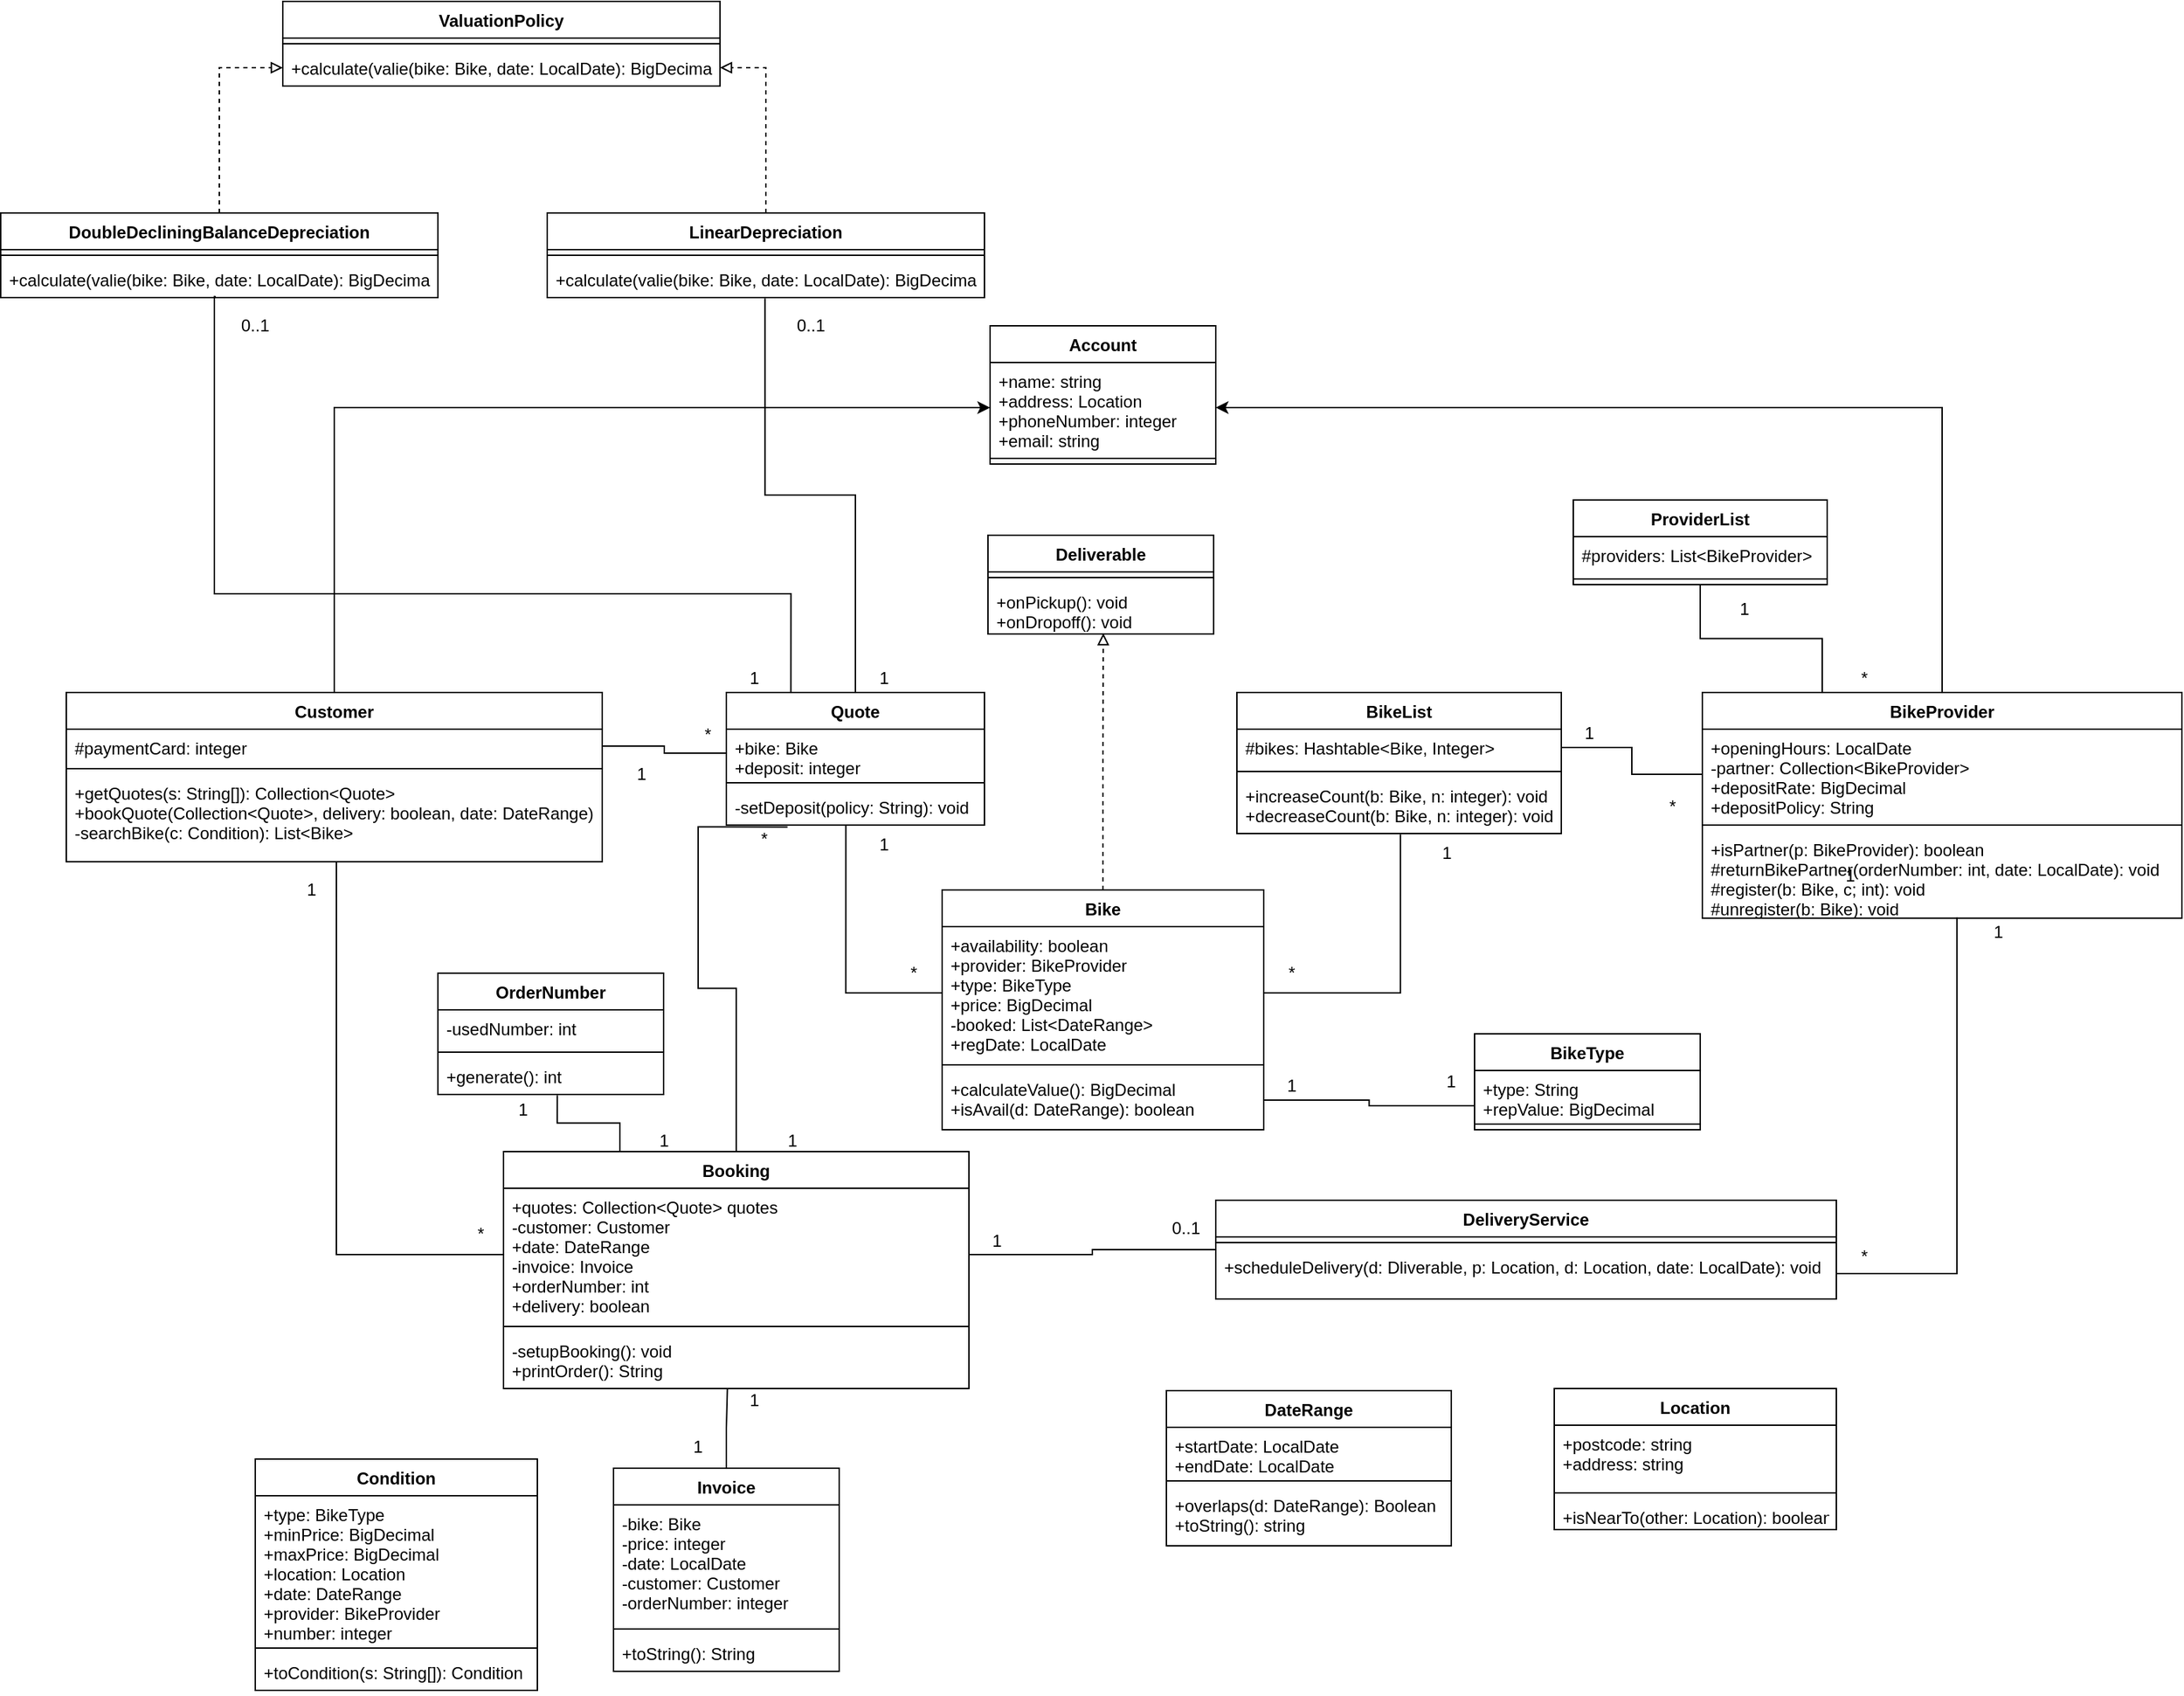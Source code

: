 <mxfile version="12.3.2" type="device" pages="1"><diagram id="j2-33RfOKzU6DrNo2e42" name="Page-1"><mxGraphModel dx="1874" dy="1623" grid="1" gridSize="10" guides="1" tooltips="1" connect="1" arrows="1" fold="1" page="1" pageScale="1" pageWidth="850" pageHeight="1100" math="0" shadow="0"><root><mxCell id="0"/><mxCell id="1" parent="0"/><mxCell id="WeQZLXTNBP1RMvrE45zD-1" value="Account" style="swimlane;fontStyle=1;align=center;verticalAlign=top;childLayout=stackLayout;horizontal=1;startSize=26;horizontalStack=0;resizeParent=1;resizeParentMax=0;resizeLast=0;collapsible=1;marginBottom=0;" parent="1" vertex="1"><mxGeometry x="345" y="-220" width="160" height="98" as="geometry"/></mxCell><mxCell id="WeQZLXTNBP1RMvrE45zD-2" value="+name: string&#10;+address: Location&#10;+phoneNumber: integer&#10;+email: string" style="text;strokeColor=none;fillColor=none;align=left;verticalAlign=top;spacingLeft=4;spacingRight=4;overflow=hidden;rotatable=0;points=[[0,0.5],[1,0.5]];portConstraint=eastwest;" parent="WeQZLXTNBP1RMvrE45zD-1" vertex="1"><mxGeometry y="26" width="160" height="64" as="geometry"/></mxCell><mxCell id="WeQZLXTNBP1RMvrE45zD-3" value="" style="line;strokeWidth=1;fillColor=none;align=left;verticalAlign=middle;spacingTop=-1;spacingLeft=3;spacingRight=3;rotatable=0;labelPosition=right;points=[];portConstraint=eastwest;" parent="WeQZLXTNBP1RMvrE45zD-1" vertex="1"><mxGeometry y="90" width="160" height="8" as="geometry"/></mxCell><mxCell id="zxQU5Q6k8m6Uaq3C3eNg-36" style="edgeStyle=orthogonalEdgeStyle;rounded=0;orthogonalLoop=1;jettySize=auto;html=1;exitX=0.5;exitY=0;exitDx=0;exitDy=0;entryX=0;entryY=0.5;entryDx=0;entryDy=0;" parent="1" source="WeQZLXTNBP1RMvrE45zD-8" target="WeQZLXTNBP1RMvrE45zD-2" edge="1"><mxGeometry relative="1" as="geometry"/></mxCell><mxCell id="WeQZLXTNBP1RMvrE45zD-8" value="Customer" style="swimlane;fontStyle=1;align=center;verticalAlign=top;childLayout=stackLayout;horizontal=1;startSize=26;horizontalStack=0;resizeParent=1;resizeParentMax=0;resizeLast=0;collapsible=1;marginBottom=0;" parent="1" vertex="1"><mxGeometry x="-310" y="40" width="380" height="120" as="geometry"/></mxCell><mxCell id="WeQZLXTNBP1RMvrE45zD-9" value="#paymentCard: integer" style="text;strokeColor=none;fillColor=none;align=left;verticalAlign=top;spacingLeft=4;spacingRight=4;overflow=hidden;rotatable=0;points=[[0,0.5],[1,0.5]];portConstraint=eastwest;" parent="WeQZLXTNBP1RMvrE45zD-8" vertex="1"><mxGeometry y="26" width="380" height="24" as="geometry"/></mxCell><mxCell id="WeQZLXTNBP1RMvrE45zD-10" value="" style="line;strokeWidth=1;fillColor=none;align=left;verticalAlign=middle;spacingTop=-1;spacingLeft=3;spacingRight=3;rotatable=0;labelPosition=right;points=[];portConstraint=eastwest;" parent="WeQZLXTNBP1RMvrE45zD-8" vertex="1"><mxGeometry y="50" width="380" height="8" as="geometry"/></mxCell><mxCell id="WeQZLXTNBP1RMvrE45zD-11" value="+getQuotes(s: String[]): Collection&lt;Quote&gt;&#10;+bookQuote(Collection&lt;Quote&gt;, delivery: boolean, date: DateRange) : Booking&#10;-searchBike(c: Condition): List&lt;Bike&gt;" style="text;strokeColor=none;fillColor=none;align=left;verticalAlign=top;spacingLeft=4;spacingRight=4;overflow=hidden;rotatable=0;points=[[0,0.5],[1,0.5]];portConstraint=eastwest;" parent="WeQZLXTNBP1RMvrE45zD-8" vertex="1"><mxGeometry y="58" width="380" height="62" as="geometry"/></mxCell><mxCell id="zxQU5Q6k8m6Uaq3C3eNg-37" style="edgeStyle=orthogonalEdgeStyle;rounded=0;orthogonalLoop=1;jettySize=auto;html=1;exitX=0.5;exitY=0;exitDx=0;exitDy=0;entryX=1;entryY=0.5;entryDx=0;entryDy=0;" parent="1" source="WeQZLXTNBP1RMvrE45zD-12" target="WeQZLXTNBP1RMvrE45zD-2" edge="1"><mxGeometry relative="1" as="geometry"/></mxCell><mxCell id="WeQZLXTNBP1RMvrE45zD-12" value="BikeProvider" style="swimlane;fontStyle=1;align=center;verticalAlign=top;childLayout=stackLayout;horizontal=1;startSize=26;horizontalStack=0;resizeParent=1;resizeParentMax=0;resizeLast=0;collapsible=1;marginBottom=0;" parent="1" vertex="1"><mxGeometry x="850" y="40" width="340" height="160" as="geometry"/></mxCell><mxCell id="WeQZLXTNBP1RMvrE45zD-13" value="+openingHours: LocalDate&#10;-partner: Collection&lt;BikeProvider&gt;&#10;+depositRate: BigDecimal&#10;+depositPolicy: String" style="text;strokeColor=none;fillColor=none;align=left;verticalAlign=top;spacingLeft=4;spacingRight=4;overflow=hidden;rotatable=0;points=[[0,0.5],[1,0.5]];portConstraint=eastwest;" parent="WeQZLXTNBP1RMvrE45zD-12" vertex="1"><mxGeometry y="26" width="340" height="64" as="geometry"/></mxCell><mxCell id="WeQZLXTNBP1RMvrE45zD-14" value="" style="line;strokeWidth=1;fillColor=none;align=left;verticalAlign=middle;spacingTop=-1;spacingLeft=3;spacingRight=3;rotatable=0;labelPosition=right;points=[];portConstraint=eastwest;" parent="WeQZLXTNBP1RMvrE45zD-12" vertex="1"><mxGeometry y="90" width="340" height="8" as="geometry"/></mxCell><mxCell id="WeQZLXTNBP1RMvrE45zD-15" value="+isPartner(p: BikeProvider): boolean&#10;#returnBikePartner(orderNumber: int, date: LocalDate): void&#10;#register(b: Bike, c; int): void&#10;#unregister(b: Bike): void" style="text;strokeColor=none;fillColor=none;align=left;verticalAlign=top;spacingLeft=4;spacingRight=4;overflow=hidden;rotatable=0;points=[[0,0.5],[1,0.5]];portConstraint=eastwest;" parent="WeQZLXTNBP1RMvrE45zD-12" vertex="1"><mxGeometry y="98" width="340" height="62" as="geometry"/></mxCell><mxCell id="WeQZLXTNBP1RMvrE45zD-16" value="BikeList" style="swimlane;fontStyle=1;align=center;verticalAlign=top;childLayout=stackLayout;horizontal=1;startSize=26;horizontalStack=0;resizeParent=1;resizeParentMax=0;resizeLast=0;collapsible=1;marginBottom=0;" parent="1" vertex="1"><mxGeometry x="520" y="40" width="230" height="100" as="geometry"/></mxCell><mxCell id="WeQZLXTNBP1RMvrE45zD-17" value="#bikes: Hashtable&lt;Bike, Integer&gt;" style="text;strokeColor=none;fillColor=none;align=left;verticalAlign=top;spacingLeft=4;spacingRight=4;overflow=hidden;rotatable=0;points=[[0,0.5],[1,0.5]];portConstraint=eastwest;" parent="WeQZLXTNBP1RMvrE45zD-16" vertex="1"><mxGeometry y="26" width="230" height="26" as="geometry"/></mxCell><mxCell id="WeQZLXTNBP1RMvrE45zD-18" value="" style="line;strokeWidth=1;fillColor=none;align=left;verticalAlign=middle;spacingTop=-1;spacingLeft=3;spacingRight=3;rotatable=0;labelPosition=right;points=[];portConstraint=eastwest;" parent="WeQZLXTNBP1RMvrE45zD-16" vertex="1"><mxGeometry y="52" width="230" height="8" as="geometry"/></mxCell><mxCell id="WeQZLXTNBP1RMvrE45zD-19" value="+increaseCount(b: Bike, n: integer): void&#10;+decreaseCount(b: Bike, n: integer): void" style="text;strokeColor=none;fillColor=none;align=left;verticalAlign=top;spacingLeft=4;spacingRight=4;overflow=hidden;rotatable=0;points=[[0,0.5],[1,0.5]];portConstraint=eastwest;" parent="WeQZLXTNBP1RMvrE45zD-16" vertex="1"><mxGeometry y="60" width="230" height="40" as="geometry"/></mxCell><mxCell id="zxQU5Q6k8m6Uaq3C3eNg-38" style="edgeStyle=orthogonalEdgeStyle;rounded=0;orthogonalLoop=1;jettySize=auto;html=1;exitX=0.5;exitY=0;exitDx=0;exitDy=0;entryX=0.511;entryY=0.986;entryDx=0;entryDy=0;entryPerimeter=0;dashed=1;endArrow=block;endFill=0;" parent="1" source="WeQZLXTNBP1RMvrE45zD-20" target="zxQU5Q6k8m6Uaq3C3eNg-12" edge="1"><mxGeometry relative="1" as="geometry"/></mxCell><mxCell id="WeQZLXTNBP1RMvrE45zD-20" value="Bike" style="swimlane;fontStyle=1;align=center;verticalAlign=top;childLayout=stackLayout;horizontal=1;startSize=26;horizontalStack=0;resizeParent=1;resizeParentMax=0;resizeLast=0;collapsible=1;marginBottom=0;" parent="1" vertex="1"><mxGeometry x="311" y="180" width="228" height="170" as="geometry"/></mxCell><mxCell id="WeQZLXTNBP1RMvrE45zD-21" value="+availability: boolean&#10;+provider: BikeProvider&#10;+type: BikeType&#10;+price: BigDecimal&#10;-booked: List&lt;DateRange&gt;&#10;+regDate: LocalDate" style="text;strokeColor=none;fillColor=none;align=left;verticalAlign=top;spacingLeft=4;spacingRight=4;overflow=hidden;rotatable=0;points=[[0,0.5],[1,0.5]];portConstraint=eastwest;" parent="WeQZLXTNBP1RMvrE45zD-20" vertex="1"><mxGeometry y="26" width="228" height="94" as="geometry"/></mxCell><mxCell id="WeQZLXTNBP1RMvrE45zD-22" value="" style="line;strokeWidth=1;fillColor=none;align=left;verticalAlign=middle;spacingTop=-1;spacingLeft=3;spacingRight=3;rotatable=0;labelPosition=right;points=[];portConstraint=eastwest;" parent="WeQZLXTNBP1RMvrE45zD-20" vertex="1"><mxGeometry y="120" width="228" height="8" as="geometry"/></mxCell><mxCell id="WeQZLXTNBP1RMvrE45zD-23" value="+calculateValue(): BigDecimal&#10;+isAvail(d: DateRange): boolean" style="text;strokeColor=none;fillColor=none;align=left;verticalAlign=top;spacingLeft=4;spacingRight=4;overflow=hidden;rotatable=0;points=[[0,0.5],[1,0.5]];portConstraint=eastwest;" parent="WeQZLXTNBP1RMvrE45zD-20" vertex="1"><mxGeometry y="128" width="228" height="42" as="geometry"/></mxCell><mxCell id="WeQZLXTNBP1RMvrE45zD-24" value="ValuationPolicy" style="swimlane;fontStyle=1;align=center;verticalAlign=top;childLayout=stackLayout;horizontal=1;startSize=26;horizontalStack=0;resizeParent=1;resizeParentMax=0;resizeLast=0;collapsible=1;marginBottom=0;" parent="1" vertex="1"><mxGeometry x="-156.5" y="-450" width="310" height="60" as="geometry"/></mxCell><mxCell id="WeQZLXTNBP1RMvrE45zD-25" value="" style="line;strokeWidth=1;fillColor=none;align=left;verticalAlign=middle;spacingTop=-1;spacingLeft=3;spacingRight=3;rotatable=0;labelPosition=right;points=[];portConstraint=eastwest;" parent="WeQZLXTNBP1RMvrE45zD-24" vertex="1"><mxGeometry y="26" width="310" height="8" as="geometry"/></mxCell><mxCell id="WeQZLXTNBP1RMvrE45zD-26" value="+calculate(valie(bike: Bike, date: LocalDate): BigDecimal" style="text;strokeColor=none;fillColor=none;align=left;verticalAlign=top;spacingLeft=4;spacingRight=4;overflow=hidden;rotatable=0;points=[[0,0.5],[1,0.5]];portConstraint=eastwest;" parent="WeQZLXTNBP1RMvrE45zD-24" vertex="1"><mxGeometry y="34" width="310" height="26" as="geometry"/></mxCell><mxCell id="zxQU5Q6k8m6Uaq3C3eNg-59" style="edgeStyle=orthogonalEdgeStyle;rounded=0;orthogonalLoop=1;jettySize=auto;html=1;exitX=0.5;exitY=0;exitDx=0;exitDy=0;entryX=0.498;entryY=1.026;entryDx=0;entryDy=0;entryPerimeter=0;startArrow=none;startFill=0;endArrow=none;endFill=0;" parent="1" source="WeQZLXTNBP1RMvrE45zD-30" target="zxQU5Q6k8m6Uaq3C3eNg-25" edge="1"><mxGeometry relative="1" as="geometry"/></mxCell><mxCell id="zxQU5Q6k8m6Uaq3C3eNg-60" style="edgeStyle=orthogonalEdgeStyle;rounded=0;orthogonalLoop=1;jettySize=auto;html=1;exitX=0.25;exitY=0;exitDx=0;exitDy=0;entryX=0.492;entryY=0.974;entryDx=0;entryDy=0;entryPerimeter=0;startArrow=none;startFill=0;endArrow=none;endFill=0;" parent="1" source="WeQZLXTNBP1RMvrE45zD-30" target="zxQU5Q6k8m6Uaq3C3eNg-29" edge="1"><mxGeometry relative="1" as="geometry"><Array as="points"><mxPoint x="204" y="-30"/><mxPoint x="-205" y="-30"/></Array></mxGeometry></mxCell><mxCell id="WeQZLXTNBP1RMvrE45zD-30" value="Quote" style="swimlane;fontStyle=1;align=center;verticalAlign=top;childLayout=stackLayout;horizontal=1;startSize=26;horizontalStack=0;resizeParent=1;resizeParentMax=0;resizeLast=0;collapsible=1;marginBottom=0;" parent="1" vertex="1"><mxGeometry x="158" y="40" width="183" height="94" as="geometry"/></mxCell><mxCell id="WeQZLXTNBP1RMvrE45zD-31" value="+bike: Bike&#10;+deposit: integer" style="text;strokeColor=none;fillColor=none;align=left;verticalAlign=top;spacingLeft=4;spacingRight=4;overflow=hidden;rotatable=0;points=[[0,0.5],[1,0.5]];portConstraint=eastwest;" parent="WeQZLXTNBP1RMvrE45zD-30" vertex="1"><mxGeometry y="26" width="183" height="34" as="geometry"/></mxCell><mxCell id="WeQZLXTNBP1RMvrE45zD-32" value="" style="line;strokeWidth=1;fillColor=none;align=left;verticalAlign=middle;spacingTop=-1;spacingLeft=3;spacingRight=3;rotatable=0;labelPosition=right;points=[];portConstraint=eastwest;" parent="WeQZLXTNBP1RMvrE45zD-30" vertex="1"><mxGeometry y="60" width="183" height="8" as="geometry"/></mxCell><mxCell id="WeQZLXTNBP1RMvrE45zD-33" value="-setDeposit(policy: String): void" style="text;strokeColor=none;fillColor=none;align=left;verticalAlign=top;spacingLeft=4;spacingRight=4;overflow=hidden;rotatable=0;points=[[0,0.5],[1,0.5]];portConstraint=eastwest;" parent="WeQZLXTNBP1RMvrE45zD-30" vertex="1"><mxGeometry y="68" width="183" height="26" as="geometry"/></mxCell><mxCell id="zxQU5Q6k8m6Uaq3C3eNg-49" style="edgeStyle=orthogonalEdgeStyle;rounded=0;orthogonalLoop=1;jettySize=auto;html=1;exitX=0.5;exitY=0;exitDx=0;exitDy=0;entryX=0.237;entryY=1.051;entryDx=0;entryDy=0;entryPerimeter=0;startArrow=none;startFill=0;endArrow=none;endFill=0;" parent="1" source="WeQZLXTNBP1RMvrE45zD-34" target="WeQZLXTNBP1RMvrE45zD-33" edge="1"><mxGeometry relative="1" as="geometry"/></mxCell><mxCell id="zxQU5Q6k8m6Uaq3C3eNg-57" style="edgeStyle=orthogonalEdgeStyle;rounded=0;orthogonalLoop=1;jettySize=auto;html=1;exitX=0.25;exitY=0;exitDx=0;exitDy=0;entryX=0.529;entryY=1.026;entryDx=0;entryDy=0;entryPerimeter=0;startArrow=none;startFill=0;endArrow=none;endFill=0;" parent="1" source="WeQZLXTNBP1RMvrE45zD-34" target="zxQU5Q6k8m6Uaq3C3eNg-4" edge="1"><mxGeometry relative="1" as="geometry"/></mxCell><mxCell id="WeQZLXTNBP1RMvrE45zD-34" value="Booking" style="swimlane;fontStyle=1;align=center;verticalAlign=top;childLayout=stackLayout;horizontal=1;startSize=26;horizontalStack=0;resizeParent=1;resizeParentMax=0;resizeLast=0;collapsible=1;marginBottom=0;" parent="1" vertex="1"><mxGeometry y="365.5" width="330" height="168" as="geometry"/></mxCell><mxCell id="WeQZLXTNBP1RMvrE45zD-35" value="+quotes: Collection&lt;Quote&gt; quotes&#10;-customer: Customer&#10;+date: DateRange&#10;-invoice: Invoice&#10;+orderNumber: int&#10;+delivery: boolean" style="text;strokeColor=none;fillColor=none;align=left;verticalAlign=top;spacingLeft=4;spacingRight=4;overflow=hidden;rotatable=0;points=[[0,0.5],[1,0.5]];portConstraint=eastwest;" parent="WeQZLXTNBP1RMvrE45zD-34" vertex="1"><mxGeometry y="26" width="330" height="94" as="geometry"/></mxCell><mxCell id="WeQZLXTNBP1RMvrE45zD-36" value="" style="line;strokeWidth=1;fillColor=none;align=left;verticalAlign=middle;spacingTop=-1;spacingLeft=3;spacingRight=3;rotatable=0;labelPosition=right;points=[];portConstraint=eastwest;" parent="WeQZLXTNBP1RMvrE45zD-34" vertex="1"><mxGeometry y="120" width="330" height="8" as="geometry"/></mxCell><mxCell id="WeQZLXTNBP1RMvrE45zD-37" value="-setupBooking(): void&#10;+printOrder(): String" style="text;strokeColor=none;fillColor=none;align=left;verticalAlign=top;spacingLeft=4;spacingRight=4;overflow=hidden;rotatable=0;points=[[0,0.5],[1,0.5]];portConstraint=eastwest;" parent="WeQZLXTNBP1RMvrE45zD-34" vertex="1"><mxGeometry y="128" width="330" height="40" as="geometry"/></mxCell><mxCell id="WeQZLXTNBP1RMvrE45zD-38" value="DeliveryService" style="swimlane;fontStyle=1;align=center;verticalAlign=top;childLayout=stackLayout;horizontal=1;startSize=26;horizontalStack=0;resizeParent=1;resizeParentMax=0;resizeLast=0;collapsible=1;marginBottom=0;" parent="1" vertex="1"><mxGeometry x="505" y="400" width="440" height="70" as="geometry"/></mxCell><mxCell id="WeQZLXTNBP1RMvrE45zD-39" value="" style="line;strokeWidth=1;fillColor=none;align=left;verticalAlign=middle;spacingTop=-1;spacingLeft=3;spacingRight=3;rotatable=0;labelPosition=right;points=[];portConstraint=eastwest;" parent="WeQZLXTNBP1RMvrE45zD-38" vertex="1"><mxGeometry y="26" width="440" height="8" as="geometry"/></mxCell><mxCell id="WeQZLXTNBP1RMvrE45zD-40" value="+scheduleDelivery(d: Dliverable, p: Location, d: Location, date: LocalDate): void" style="text;strokeColor=none;fillColor=none;align=left;verticalAlign=top;spacingLeft=4;spacingRight=4;overflow=hidden;rotatable=0;points=[[0,0.5],[1,0.5]];portConstraint=eastwest;" parent="WeQZLXTNBP1RMvrE45zD-38" vertex="1"><mxGeometry y="34" width="440" height="36" as="geometry"/></mxCell><mxCell id="WeQZLXTNBP1RMvrE45zD-84" value="DateRange" style="swimlane;fontStyle=1;align=center;verticalAlign=top;childLayout=stackLayout;horizontal=1;startSize=26;horizontalStack=0;resizeParent=1;resizeParentMax=0;resizeLast=0;collapsible=1;marginBottom=0;" parent="1" vertex="1"><mxGeometry x="470" y="535" width="202" height="110" as="geometry"/></mxCell><mxCell id="WeQZLXTNBP1RMvrE45zD-85" value="+startDate: LocalDate&#10;+endDate: LocalDate" style="text;strokeColor=none;fillColor=none;align=left;verticalAlign=top;spacingLeft=4;spacingRight=4;overflow=hidden;rotatable=0;points=[[0,0.5],[1,0.5]];portConstraint=eastwest;" parent="WeQZLXTNBP1RMvrE45zD-84" vertex="1"><mxGeometry y="26" width="202" height="34" as="geometry"/></mxCell><mxCell id="WeQZLXTNBP1RMvrE45zD-86" value="" style="line;strokeWidth=1;fillColor=none;align=left;verticalAlign=middle;spacingTop=-1;spacingLeft=3;spacingRight=3;rotatable=0;labelPosition=right;points=[];portConstraint=eastwest;" parent="WeQZLXTNBP1RMvrE45zD-84" vertex="1"><mxGeometry y="60" width="202" height="8" as="geometry"/></mxCell><mxCell id="WeQZLXTNBP1RMvrE45zD-87" value="+overlaps(d: DateRange): Boolean&#10;+toString(): string" style="text;strokeColor=none;fillColor=none;align=left;verticalAlign=top;spacingLeft=4;spacingRight=4;overflow=hidden;rotatable=0;points=[[0,0.5],[1,0.5]];portConstraint=eastwest;" parent="WeQZLXTNBP1RMvrE45zD-84" vertex="1"><mxGeometry y="68" width="202" height="42" as="geometry"/></mxCell><mxCell id="VrgmEom0bUXorXYhhkAM-17" value="1" style="text;html=1;strokeColor=none;fillColor=none;align=center;verticalAlign=middle;whiteSpace=wrap;rounded=0;" parent="1" vertex="1"><mxGeometry x="935" y="160" width="40" height="20" as="geometry"/></mxCell><mxCell id="a59KwBhsli9dQm4oVBbx-1" value="Location" style="swimlane;fontStyle=1;align=center;verticalAlign=top;childLayout=stackLayout;horizontal=1;startSize=26;horizontalStack=0;resizeParent=1;resizeParentMax=0;resizeLast=0;collapsible=1;marginBottom=0;" parent="1" vertex="1"><mxGeometry x="745" y="533.5" width="200" height="100" as="geometry"/></mxCell><mxCell id="a59KwBhsli9dQm4oVBbx-2" value="+postcode: string&#10;+address: string" style="text;strokeColor=none;fillColor=none;align=left;verticalAlign=top;spacingLeft=4;spacingRight=4;overflow=hidden;rotatable=0;points=[[0,0.5],[1,0.5]];portConstraint=eastwest;" parent="a59KwBhsli9dQm4oVBbx-1" vertex="1"><mxGeometry y="26" width="200" height="44" as="geometry"/></mxCell><mxCell id="a59KwBhsli9dQm4oVBbx-3" value="" style="line;strokeWidth=1;fillColor=none;align=left;verticalAlign=middle;spacingTop=-1;spacingLeft=3;spacingRight=3;rotatable=0;labelPosition=right;points=[];portConstraint=eastwest;" parent="a59KwBhsli9dQm4oVBbx-1" vertex="1"><mxGeometry y="70" width="200" height="8" as="geometry"/></mxCell><mxCell id="a59KwBhsli9dQm4oVBbx-4" value="+isNearTo(other: Location): boolean" style="text;strokeColor=none;fillColor=none;align=left;verticalAlign=top;spacingLeft=4;spacingRight=4;overflow=hidden;rotatable=0;points=[[0,0.5],[1,0.5]];portConstraint=eastwest;" parent="a59KwBhsli9dQm4oVBbx-1" vertex="1"><mxGeometry y="78" width="200" height="22" as="geometry"/></mxCell><mxCell id="zxQU5Q6k8m6Uaq3C3eNg-1" value="OrderNumber" style="swimlane;fontStyle=1;align=center;verticalAlign=top;childLayout=stackLayout;horizontal=1;startSize=26;horizontalStack=0;resizeParent=1;resizeParentMax=0;resizeLast=0;collapsible=1;marginBottom=0;" parent="1" vertex="1"><mxGeometry x="-46.5" y="239" width="160" height="86" as="geometry"/></mxCell><mxCell id="zxQU5Q6k8m6Uaq3C3eNg-2" value="-usedNumber: int" style="text;strokeColor=none;fillColor=none;align=left;verticalAlign=top;spacingLeft=4;spacingRight=4;overflow=hidden;rotatable=0;points=[[0,0.5],[1,0.5]];portConstraint=eastwest;" parent="zxQU5Q6k8m6Uaq3C3eNg-1" vertex="1"><mxGeometry y="26" width="160" height="26" as="geometry"/></mxCell><mxCell id="zxQU5Q6k8m6Uaq3C3eNg-3" value="" style="line;strokeWidth=1;fillColor=none;align=left;verticalAlign=middle;spacingTop=-1;spacingLeft=3;spacingRight=3;rotatable=0;labelPosition=right;points=[];portConstraint=eastwest;" parent="zxQU5Q6k8m6Uaq3C3eNg-1" vertex="1"><mxGeometry y="52" width="160" height="8" as="geometry"/></mxCell><mxCell id="zxQU5Q6k8m6Uaq3C3eNg-4" value="+generate(): int" style="text;strokeColor=none;fillColor=none;align=left;verticalAlign=top;spacingLeft=4;spacingRight=4;overflow=hidden;rotatable=0;points=[[0,0.5],[1,0.5]];portConstraint=eastwest;" parent="zxQU5Q6k8m6Uaq3C3eNg-1" vertex="1"><mxGeometry y="60" width="160" height="26" as="geometry"/></mxCell><mxCell id="zxQU5Q6k8m6Uaq3C3eNg-5" value="BikeType" style="swimlane;fontStyle=1;align=center;verticalAlign=top;childLayout=stackLayout;horizontal=1;startSize=26;horizontalStack=0;resizeParent=1;resizeParentMax=0;resizeLast=0;collapsible=1;marginBottom=0;" parent="1" vertex="1"><mxGeometry x="688.5" y="282" width="160" height="68" as="geometry"/></mxCell><mxCell id="zxQU5Q6k8m6Uaq3C3eNg-6" value="+type: String&#10;+repValue: BigDecimal" style="text;strokeColor=none;fillColor=none;align=left;verticalAlign=top;spacingLeft=4;spacingRight=4;overflow=hidden;rotatable=0;points=[[0,0.5],[1,0.5]];portConstraint=eastwest;" parent="zxQU5Q6k8m6Uaq3C3eNg-5" vertex="1"><mxGeometry y="26" width="160" height="34" as="geometry"/></mxCell><mxCell id="zxQU5Q6k8m6Uaq3C3eNg-7" value="" style="line;strokeWidth=1;fillColor=none;align=left;verticalAlign=middle;spacingTop=-1;spacingLeft=3;spacingRight=3;rotatable=0;labelPosition=right;points=[];portConstraint=eastwest;" parent="zxQU5Q6k8m6Uaq3C3eNg-5" vertex="1"><mxGeometry y="60" width="160" height="8" as="geometry"/></mxCell><mxCell id="zxQU5Q6k8m6Uaq3C3eNg-9" value="Deliverable" style="swimlane;fontStyle=1;align=center;verticalAlign=top;childLayout=stackLayout;horizontal=1;startSize=26;horizontalStack=0;resizeParent=1;resizeParentMax=0;resizeLast=0;collapsible=1;marginBottom=0;" parent="1" vertex="1"><mxGeometry x="343.5" y="-71.5" width="160" height="70" as="geometry"/></mxCell><mxCell id="zxQU5Q6k8m6Uaq3C3eNg-11" value="" style="line;strokeWidth=1;fillColor=none;align=left;verticalAlign=middle;spacingTop=-1;spacingLeft=3;spacingRight=3;rotatable=0;labelPosition=right;points=[];portConstraint=eastwest;" parent="zxQU5Q6k8m6Uaq3C3eNg-9" vertex="1"><mxGeometry y="26" width="160" height="8" as="geometry"/></mxCell><mxCell id="zxQU5Q6k8m6Uaq3C3eNg-12" value="+onPickup(): void&#10;+onDropoff(): void" style="text;strokeColor=none;fillColor=none;align=left;verticalAlign=top;spacingLeft=4;spacingRight=4;overflow=hidden;rotatable=0;points=[[0,0.5],[1,0.5]];portConstraint=eastwest;" parent="zxQU5Q6k8m6Uaq3C3eNg-9" vertex="1"><mxGeometry y="34" width="160" height="36" as="geometry"/></mxCell><mxCell id="zxQU5Q6k8m6Uaq3C3eNg-43" style="edgeStyle=orthogonalEdgeStyle;rounded=0;orthogonalLoop=1;jettySize=auto;html=1;exitX=0.5;exitY=0;exitDx=0;exitDy=0;entryX=0.481;entryY=1.013;entryDx=0;entryDy=0;entryPerimeter=0;endArrow=none;endFill=0;" parent="1" source="zxQU5Q6k8m6Uaq3C3eNg-13" target="WeQZLXTNBP1RMvrE45zD-37" edge="1"><mxGeometry relative="1" as="geometry"/></mxCell><mxCell id="zxQU5Q6k8m6Uaq3C3eNg-13" value="Invoice" style="swimlane;fontStyle=1;align=center;verticalAlign=top;childLayout=stackLayout;horizontal=1;startSize=26;horizontalStack=0;resizeParent=1;resizeParentMax=0;resizeLast=0;collapsible=1;marginBottom=0;" parent="1" vertex="1"><mxGeometry x="78" y="590" width="160" height="144" as="geometry"/></mxCell><mxCell id="zxQU5Q6k8m6Uaq3C3eNg-14" value="-bike: Bike&#10;-price: integer&#10;-date: LocalDate&#10;-customer: Customer&#10;-orderNumber: integer" style="text;strokeColor=none;fillColor=none;align=left;verticalAlign=top;spacingLeft=4;spacingRight=4;overflow=hidden;rotatable=0;points=[[0,0.5],[1,0.5]];portConstraint=eastwest;" parent="zxQU5Q6k8m6Uaq3C3eNg-13" vertex="1"><mxGeometry y="26" width="160" height="84" as="geometry"/></mxCell><mxCell id="zxQU5Q6k8m6Uaq3C3eNg-15" value="" style="line;strokeWidth=1;fillColor=none;align=left;verticalAlign=middle;spacingTop=-1;spacingLeft=3;spacingRight=3;rotatable=0;labelPosition=right;points=[];portConstraint=eastwest;" parent="zxQU5Q6k8m6Uaq3C3eNg-13" vertex="1"><mxGeometry y="110" width="160" height="8" as="geometry"/></mxCell><mxCell id="zxQU5Q6k8m6Uaq3C3eNg-16" value="+toString(): String" style="text;strokeColor=none;fillColor=none;align=left;verticalAlign=top;spacingLeft=4;spacingRight=4;overflow=hidden;rotatable=0;points=[[0,0.5],[1,0.5]];portConstraint=eastwest;" parent="zxQU5Q6k8m6Uaq3C3eNg-13" vertex="1"><mxGeometry y="118" width="160" height="26" as="geometry"/></mxCell><mxCell id="zxQU5Q6k8m6Uaq3C3eNg-53" style="edgeStyle=orthogonalEdgeStyle;rounded=0;orthogonalLoop=1;jettySize=auto;html=1;exitX=0.5;exitY=1;exitDx=0;exitDy=0;entryX=0.25;entryY=0;entryDx=0;entryDy=0;startArrow=none;startFill=0;endArrow=none;endFill=0;" parent="1" source="zxQU5Q6k8m6Uaq3C3eNg-18" target="WeQZLXTNBP1RMvrE45zD-12" edge="1"><mxGeometry relative="1" as="geometry"/></mxCell><mxCell id="zxQU5Q6k8m6Uaq3C3eNg-18" value="ProviderList" style="swimlane;fontStyle=1;align=center;verticalAlign=top;childLayout=stackLayout;horizontal=1;startSize=26;horizontalStack=0;resizeParent=1;resizeParentMax=0;resizeLast=0;collapsible=1;marginBottom=0;" parent="1" vertex="1"><mxGeometry x="758.5" y="-96.5" width="180" height="60" as="geometry"/></mxCell><mxCell id="zxQU5Q6k8m6Uaq3C3eNg-19" value="#providers: List&lt;BikeProvider&gt;" style="text;strokeColor=none;fillColor=none;align=left;verticalAlign=top;spacingLeft=4;spacingRight=4;overflow=hidden;rotatable=0;points=[[0,0.5],[1,0.5]];portConstraint=eastwest;" parent="zxQU5Q6k8m6Uaq3C3eNg-18" vertex="1"><mxGeometry y="26" width="180" height="26" as="geometry"/></mxCell><mxCell id="zxQU5Q6k8m6Uaq3C3eNg-20" value="" style="line;strokeWidth=1;fillColor=none;align=left;verticalAlign=middle;spacingTop=-1;spacingLeft=3;spacingRight=3;rotatable=0;labelPosition=right;points=[];portConstraint=eastwest;" parent="zxQU5Q6k8m6Uaq3C3eNg-18" vertex="1"><mxGeometry y="52" width="180" height="8" as="geometry"/></mxCell><mxCell id="zxQU5Q6k8m6Uaq3C3eNg-46" style="edgeStyle=orthogonalEdgeStyle;rounded=0;orthogonalLoop=1;jettySize=auto;html=1;exitX=0.5;exitY=0;exitDx=0;exitDy=0;entryX=1;entryY=0.5;entryDx=0;entryDy=0;endArrow=block;endFill=0;dashed=1;startArrow=none;startFill=0;" parent="1" source="zxQU5Q6k8m6Uaq3C3eNg-22" target="WeQZLXTNBP1RMvrE45zD-26" edge="1"><mxGeometry relative="1" as="geometry"/></mxCell><mxCell id="zxQU5Q6k8m6Uaq3C3eNg-22" value="LinearDepreciation" style="swimlane;fontStyle=1;align=center;verticalAlign=top;childLayout=stackLayout;horizontal=1;startSize=26;horizontalStack=0;resizeParent=1;resizeParentMax=0;resizeLast=0;collapsible=1;marginBottom=0;" parent="1" vertex="1"><mxGeometry x="31" y="-300" width="310" height="60" as="geometry"/></mxCell><mxCell id="zxQU5Q6k8m6Uaq3C3eNg-24" value="" style="line;strokeWidth=1;fillColor=none;align=left;verticalAlign=middle;spacingTop=-1;spacingLeft=3;spacingRight=3;rotatable=0;labelPosition=right;points=[];portConstraint=eastwest;" parent="zxQU5Q6k8m6Uaq3C3eNg-22" vertex="1"><mxGeometry y="26" width="310" height="8" as="geometry"/></mxCell><mxCell id="zxQU5Q6k8m6Uaq3C3eNg-25" value="+calculate(valie(bike: Bike, date: LocalDate): BigDecimal" style="text;strokeColor=none;fillColor=none;align=left;verticalAlign=top;spacingLeft=4;spacingRight=4;overflow=hidden;rotatable=0;points=[[0,0.5],[1,0.5]];portConstraint=eastwest;" parent="zxQU5Q6k8m6Uaq3C3eNg-22" vertex="1"><mxGeometry y="34" width="310" height="26" as="geometry"/></mxCell><mxCell id="zxQU5Q6k8m6Uaq3C3eNg-45" style="edgeStyle=orthogonalEdgeStyle;rounded=0;orthogonalLoop=1;jettySize=auto;html=1;exitX=0.5;exitY=0;exitDx=0;exitDy=0;entryX=0;entryY=0.5;entryDx=0;entryDy=0;endArrow=block;endFill=0;dashed=1;" parent="1" source="zxQU5Q6k8m6Uaq3C3eNg-26" target="WeQZLXTNBP1RMvrE45zD-26" edge="1"><mxGeometry relative="1" as="geometry"/></mxCell><mxCell id="zxQU5Q6k8m6Uaq3C3eNg-26" value="DoubleDecliningBalanceDepreciation" style="swimlane;fontStyle=1;align=center;verticalAlign=top;childLayout=stackLayout;horizontal=1;startSize=26;horizontalStack=0;resizeParent=1;resizeParentMax=0;resizeLast=0;collapsible=1;marginBottom=0;" parent="1" vertex="1"><mxGeometry x="-356.5" y="-300" width="310" height="60" as="geometry"/></mxCell><mxCell id="zxQU5Q6k8m6Uaq3C3eNg-28" value="" style="line;strokeWidth=1;fillColor=none;align=left;verticalAlign=middle;spacingTop=-1;spacingLeft=3;spacingRight=3;rotatable=0;labelPosition=right;points=[];portConstraint=eastwest;" parent="zxQU5Q6k8m6Uaq3C3eNg-26" vertex="1"><mxGeometry y="26" width="310" height="8" as="geometry"/></mxCell><mxCell id="zxQU5Q6k8m6Uaq3C3eNg-29" value="+calculate(valie(bike: Bike, date: LocalDate): BigDecimal" style="text;strokeColor=none;fillColor=none;align=left;verticalAlign=top;spacingLeft=4;spacingRight=4;overflow=hidden;rotatable=0;points=[[0,0.5],[1,0.5]];portConstraint=eastwest;" parent="zxQU5Q6k8m6Uaq3C3eNg-26" vertex="1"><mxGeometry y="34" width="310" height="26" as="geometry"/></mxCell><mxCell id="zxQU5Q6k8m6Uaq3C3eNg-47" style="edgeStyle=orthogonalEdgeStyle;rounded=0;orthogonalLoop=1;jettySize=auto;html=1;exitX=1;exitY=0.5;exitDx=0;exitDy=0;entryX=0.504;entryY=1.017;entryDx=0;entryDy=0;entryPerimeter=0;startArrow=none;startFill=0;endArrow=none;endFill=0;" parent="1" source="WeQZLXTNBP1RMvrE45zD-21" target="WeQZLXTNBP1RMvrE45zD-19" edge="1"><mxGeometry relative="1" as="geometry"/></mxCell><mxCell id="zxQU5Q6k8m6Uaq3C3eNg-48" style="edgeStyle=orthogonalEdgeStyle;rounded=0;orthogonalLoop=1;jettySize=auto;html=1;exitX=0;exitY=0.5;exitDx=0;exitDy=0;entryX=0.463;entryY=1;entryDx=0;entryDy=0;entryPerimeter=0;startArrow=none;startFill=0;endArrow=none;endFill=0;" parent="1" source="WeQZLXTNBP1RMvrE45zD-21" target="WeQZLXTNBP1RMvrE45zD-33" edge="1"><mxGeometry relative="1" as="geometry"/></mxCell><mxCell id="zxQU5Q6k8m6Uaq3C3eNg-50" style="edgeStyle=orthogonalEdgeStyle;rounded=0;orthogonalLoop=1;jettySize=auto;html=1;exitX=0;exitY=0.5;exitDx=0;exitDy=0;entryX=0.504;entryY=1;entryDx=0;entryDy=0;entryPerimeter=0;startArrow=none;startFill=0;endArrow=none;endFill=0;" parent="1" source="WeQZLXTNBP1RMvrE45zD-35" target="WeQZLXTNBP1RMvrE45zD-11" edge="1"><mxGeometry relative="1" as="geometry"/></mxCell><mxCell id="zxQU5Q6k8m6Uaq3C3eNg-51" style="edgeStyle=orthogonalEdgeStyle;rounded=0;orthogonalLoop=1;jettySize=auto;html=1;exitX=1;exitY=0.5;exitDx=0;exitDy=0;entryX=0;entryY=0.5;entryDx=0;entryDy=0;startArrow=none;startFill=0;endArrow=none;endFill=0;" parent="1" source="WeQZLXTNBP1RMvrE45zD-9" target="WeQZLXTNBP1RMvrE45zD-31" edge="1"><mxGeometry relative="1" as="geometry"/></mxCell><mxCell id="zxQU5Q6k8m6Uaq3C3eNg-52" style="edgeStyle=orthogonalEdgeStyle;rounded=0;orthogonalLoop=1;jettySize=auto;html=1;exitX=1;exitY=0.5;exitDx=0;exitDy=0;entryX=0;entryY=0.5;entryDx=0;entryDy=0;startArrow=none;startFill=0;endArrow=none;endFill=0;" parent="1" source="WeQZLXTNBP1RMvrE45zD-17" target="WeQZLXTNBP1RMvrE45zD-13" edge="1"><mxGeometry relative="1" as="geometry"/></mxCell><mxCell id="zxQU5Q6k8m6Uaq3C3eNg-54" style="edgeStyle=orthogonalEdgeStyle;rounded=0;orthogonalLoop=1;jettySize=auto;html=1;exitX=1;exitY=0.5;exitDx=0;exitDy=0;entryX=0;entryY=0.5;entryDx=0;entryDy=0;startArrow=none;startFill=0;endArrow=none;endFill=0;" parent="1" source="WeQZLXTNBP1RMvrE45zD-35" target="WeQZLXTNBP1RMvrE45zD-38" edge="1"><mxGeometry relative="1" as="geometry"/></mxCell><mxCell id="zxQU5Q6k8m6Uaq3C3eNg-55" style="edgeStyle=orthogonalEdgeStyle;rounded=0;orthogonalLoop=1;jettySize=auto;html=1;exitX=1;exitY=0.5;exitDx=0;exitDy=0;entryX=0.531;entryY=0.989;entryDx=0;entryDy=0;entryPerimeter=0;startArrow=none;startFill=0;endArrow=none;endFill=0;" parent="1" source="WeQZLXTNBP1RMvrE45zD-40" target="WeQZLXTNBP1RMvrE45zD-15" edge="1"><mxGeometry relative="1" as="geometry"/></mxCell><mxCell id="zxQU5Q6k8m6Uaq3C3eNg-56" style="edgeStyle=orthogonalEdgeStyle;rounded=0;orthogonalLoop=1;jettySize=auto;html=1;exitX=1;exitY=0.5;exitDx=0;exitDy=0;entryX=0;entryY=0.75;entryDx=0;entryDy=0;startArrow=none;startFill=0;endArrow=none;endFill=0;" parent="1" source="WeQZLXTNBP1RMvrE45zD-23" target="zxQU5Q6k8m6Uaq3C3eNg-5" edge="1"><mxGeometry relative="1" as="geometry"/></mxCell><mxCell id="zxQU5Q6k8m6Uaq3C3eNg-61" value="1" style="text;html=1;strokeColor=none;fillColor=none;align=center;verticalAlign=middle;whiteSpace=wrap;rounded=0;" parent="1" vertex="1"><mxGeometry x="158" y="532" width="40" height="20" as="geometry"/></mxCell><mxCell id="zxQU5Q6k8m6Uaq3C3eNg-65" value="1" style="text;html=1;strokeColor=none;fillColor=none;align=center;verticalAlign=middle;whiteSpace=wrap;rounded=0;" parent="1" vertex="1"><mxGeometry x="118" y="565" width="40" height="20" as="geometry"/></mxCell><mxCell id="zxQU5Q6k8m6Uaq3C3eNg-66" value="1" style="text;html=1;strokeColor=none;fillColor=none;align=center;verticalAlign=middle;whiteSpace=wrap;rounded=0;" parent="1" vertex="1"><mxGeometry x="330" y="419" width="40" height="20" as="geometry"/></mxCell><mxCell id="zxQU5Q6k8m6Uaq3C3eNg-67" value="0..1" style="text;html=1;strokeColor=none;fillColor=none;align=center;verticalAlign=middle;whiteSpace=wrap;rounded=0;" parent="1" vertex="1"><mxGeometry x="464" y="410" width="40" height="20" as="geometry"/></mxCell><mxCell id="zxQU5Q6k8m6Uaq3C3eNg-68" value="1" style="text;html=1;strokeColor=none;fillColor=none;align=center;verticalAlign=middle;whiteSpace=wrap;rounded=0;" parent="1" vertex="1"><mxGeometry x="539" y="309" width="40" height="20" as="geometry"/></mxCell><mxCell id="zxQU5Q6k8m6Uaq3C3eNg-69" value="1" style="text;html=1;strokeColor=none;fillColor=none;align=center;verticalAlign=middle;whiteSpace=wrap;rounded=0;" parent="1" vertex="1"><mxGeometry x="652" y="306" width="40" height="20" as="geometry"/></mxCell><mxCell id="zxQU5Q6k8m6Uaq3C3eNg-70" value="*" style="text;html=1;strokeColor=none;fillColor=none;align=center;verticalAlign=middle;whiteSpace=wrap;rounded=0;" parent="1" vertex="1"><mxGeometry x="945" y="430" width="40" height="20" as="geometry"/></mxCell><mxCell id="zxQU5Q6k8m6Uaq3C3eNg-71" value="1" style="text;html=1;strokeColor=none;fillColor=none;align=center;verticalAlign=middle;whiteSpace=wrap;rounded=0;" parent="1" vertex="1"><mxGeometry x="1040" y="200" width="40" height="20" as="geometry"/></mxCell><mxCell id="zxQU5Q6k8m6Uaq3C3eNg-72" value="1" style="text;html=1;strokeColor=none;fillColor=none;align=center;verticalAlign=middle;whiteSpace=wrap;rounded=0;" parent="1" vertex="1"><mxGeometry x="750" y="59" width="40" height="20" as="geometry"/></mxCell><mxCell id="zxQU5Q6k8m6Uaq3C3eNg-75" value="*" style="text;html=1;strokeColor=none;fillColor=none;align=center;verticalAlign=middle;whiteSpace=wrap;rounded=0;" parent="1" vertex="1"><mxGeometry x="809" y="111" width="40" height="20" as="geometry"/></mxCell><mxCell id="zxQU5Q6k8m6Uaq3C3eNg-76" value="1" style="text;html=1;strokeColor=none;fillColor=none;align=center;verticalAlign=middle;whiteSpace=wrap;rounded=0;" parent="1" vertex="1"><mxGeometry x="860" y="-29" width="40" height="20" as="geometry"/></mxCell><mxCell id="zxQU5Q6k8m6Uaq3C3eNg-77" value="*" style="text;html=1;strokeColor=none;fillColor=none;align=center;verticalAlign=middle;whiteSpace=wrap;rounded=0;" parent="1" vertex="1"><mxGeometry x="945" y="20" width="40" height="20" as="geometry"/></mxCell><mxCell id="zxQU5Q6k8m6Uaq3C3eNg-78" value="0..1" style="text;html=1;strokeColor=none;fillColor=none;align=center;verticalAlign=middle;whiteSpace=wrap;rounded=0;" parent="1" vertex="1"><mxGeometry x="-196" y="-230" width="40" height="20" as="geometry"/></mxCell><mxCell id="zxQU5Q6k8m6Uaq3C3eNg-79" value="0..1" style="text;html=1;strokeColor=none;fillColor=none;align=center;verticalAlign=middle;whiteSpace=wrap;rounded=0;" parent="1" vertex="1"><mxGeometry x="198" y="-230" width="40" height="20" as="geometry"/></mxCell><mxCell id="zxQU5Q6k8m6Uaq3C3eNg-80" value="1" style="text;html=1;strokeColor=none;fillColor=none;align=center;verticalAlign=middle;whiteSpace=wrap;rounded=0;" parent="1" vertex="1"><mxGeometry x="158" y="20" width="40" height="20" as="geometry"/></mxCell><mxCell id="zxQU5Q6k8m6Uaq3C3eNg-81" value="1" style="text;html=1;strokeColor=none;fillColor=none;align=center;verticalAlign=middle;whiteSpace=wrap;rounded=0;" parent="1" vertex="1"><mxGeometry x="250" y="20" width="40" height="20" as="geometry"/></mxCell><mxCell id="zxQU5Q6k8m6Uaq3C3eNg-82" value="1" style="text;html=1;strokeColor=none;fillColor=none;align=center;verticalAlign=middle;whiteSpace=wrap;rounded=0;" parent="1" vertex="1"><mxGeometry x="78" y="88" width="40" height="20" as="geometry"/></mxCell><mxCell id="zxQU5Q6k8m6Uaq3C3eNg-83" value="*" style="text;html=1;strokeColor=none;fillColor=none;align=center;verticalAlign=middle;whiteSpace=wrap;rounded=0;" parent="1" vertex="1"><mxGeometry x="125" y="60" width="40" height="20" as="geometry"/></mxCell><mxCell id="zxQU5Q6k8m6Uaq3C3eNg-84" value="1" style="text;html=1;strokeColor=none;fillColor=none;align=center;verticalAlign=middle;whiteSpace=wrap;rounded=0;" parent="1" vertex="1"><mxGeometry x="-156" y="170" width="40" height="20" as="geometry"/></mxCell><mxCell id="zxQU5Q6k8m6Uaq3C3eNg-85" value="*" style="text;html=1;strokeColor=none;fillColor=none;align=center;verticalAlign=middle;whiteSpace=wrap;rounded=0;" parent="1" vertex="1"><mxGeometry x="-36" y="414" width="40" height="20" as="geometry"/></mxCell><mxCell id="zxQU5Q6k8m6Uaq3C3eNg-86" value="1" style="text;html=1;strokeColor=none;fillColor=none;align=center;verticalAlign=middle;whiteSpace=wrap;rounded=0;" parent="1" vertex="1"><mxGeometry x="-6" y="326" width="40" height="20" as="geometry"/></mxCell><mxCell id="zxQU5Q6k8m6Uaq3C3eNg-87" value="1" style="text;html=1;strokeColor=none;fillColor=none;align=center;verticalAlign=middle;whiteSpace=wrap;rounded=0;" parent="1" vertex="1"><mxGeometry x="94" y="348" width="40" height="20" as="geometry"/></mxCell><mxCell id="zxQU5Q6k8m6Uaq3C3eNg-88" value="*" style="text;html=1;strokeColor=none;fillColor=none;align=center;verticalAlign=middle;whiteSpace=wrap;rounded=0;" parent="1" vertex="1"><mxGeometry x="165" y="134" width="40" height="20" as="geometry"/></mxCell><mxCell id="zxQU5Q6k8m6Uaq3C3eNg-89" value="1" style="text;html=1;strokeColor=none;fillColor=none;align=center;verticalAlign=middle;whiteSpace=wrap;rounded=0;" parent="1" vertex="1"><mxGeometry x="185" y="348" width="40" height="20" as="geometry"/></mxCell><mxCell id="zxQU5Q6k8m6Uaq3C3eNg-90" value="1" style="text;html=1;strokeColor=none;fillColor=none;align=center;verticalAlign=middle;whiteSpace=wrap;rounded=0;" parent="1" vertex="1"><mxGeometry x="250" y="138" width="40" height="20" as="geometry"/></mxCell><mxCell id="zxQU5Q6k8m6Uaq3C3eNg-91" value="*" style="text;html=1;strokeColor=none;fillColor=none;align=center;verticalAlign=middle;whiteSpace=wrap;rounded=0;" parent="1" vertex="1"><mxGeometry x="271" y="229" width="40" height="20" as="geometry"/></mxCell><mxCell id="zxQU5Q6k8m6Uaq3C3eNg-92" value="*" style="text;html=1;strokeColor=none;fillColor=none;align=center;verticalAlign=middle;whiteSpace=wrap;rounded=0;" parent="1" vertex="1"><mxGeometry x="539" y="229" width="40" height="20" as="geometry"/></mxCell><mxCell id="zxQU5Q6k8m6Uaq3C3eNg-93" value="1" style="text;html=1;strokeColor=none;fillColor=none;align=center;verticalAlign=middle;whiteSpace=wrap;rounded=0;" parent="1" vertex="1"><mxGeometry x="649" y="144" width="40" height="20" as="geometry"/></mxCell><mxCell id="YslN0qLED4sydPR8ICXj-4" value="Condition" style="swimlane;fontStyle=1;align=center;verticalAlign=top;childLayout=stackLayout;horizontal=1;startSize=26;horizontalStack=0;resizeParent=1;resizeParentMax=0;resizeLast=0;collapsible=1;marginBottom=0;" vertex="1" parent="1"><mxGeometry x="-176" y="583.5" width="200" height="164" as="geometry"/></mxCell><mxCell id="YslN0qLED4sydPR8ICXj-5" value="+type: BikeType&#10;+minPrice: BigDecimal&#10;+maxPrice: BigDecimal&#10;+location: Location&#10;+date: DateRange&#10;+provider: BikeProvider&#10;+number: integer" style="text;strokeColor=none;fillColor=none;align=left;verticalAlign=top;spacingLeft=4;spacingRight=4;overflow=hidden;rotatable=0;points=[[0,0.5],[1,0.5]];portConstraint=eastwest;" vertex="1" parent="YslN0qLED4sydPR8ICXj-4"><mxGeometry y="26" width="200" height="104" as="geometry"/></mxCell><mxCell id="YslN0qLED4sydPR8ICXj-6" value="" style="line;strokeWidth=1;fillColor=none;align=left;verticalAlign=middle;spacingTop=-1;spacingLeft=3;spacingRight=3;rotatable=0;labelPosition=right;points=[];portConstraint=eastwest;" vertex="1" parent="YslN0qLED4sydPR8ICXj-4"><mxGeometry y="130" width="200" height="8" as="geometry"/></mxCell><mxCell id="YslN0qLED4sydPR8ICXj-7" value="+toCondition(s: String[]): Condition" style="text;strokeColor=none;fillColor=none;align=left;verticalAlign=top;spacingLeft=4;spacingRight=4;overflow=hidden;rotatable=0;points=[[0,0.5],[1,0.5]];portConstraint=eastwest;" vertex="1" parent="YslN0qLED4sydPR8ICXj-4"><mxGeometry y="138" width="200" height="26" as="geometry"/></mxCell></root></mxGraphModel></diagram></mxfile>